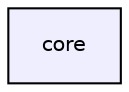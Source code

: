 digraph "core" {
  compound=true
  node [ fontsize="10", fontname="Helvetica"];
  edge [ labelfontsize="10", labelfontname="Helvetica"];
  dir_4270bfced15e0e73154b13468c7c9ad9 [shape=box, label="core", style="filled", fillcolor="#eeeeff", pencolor="black", URL="dir_4270bfced15e0e73154b13468c7c9ad9.html"];
}
